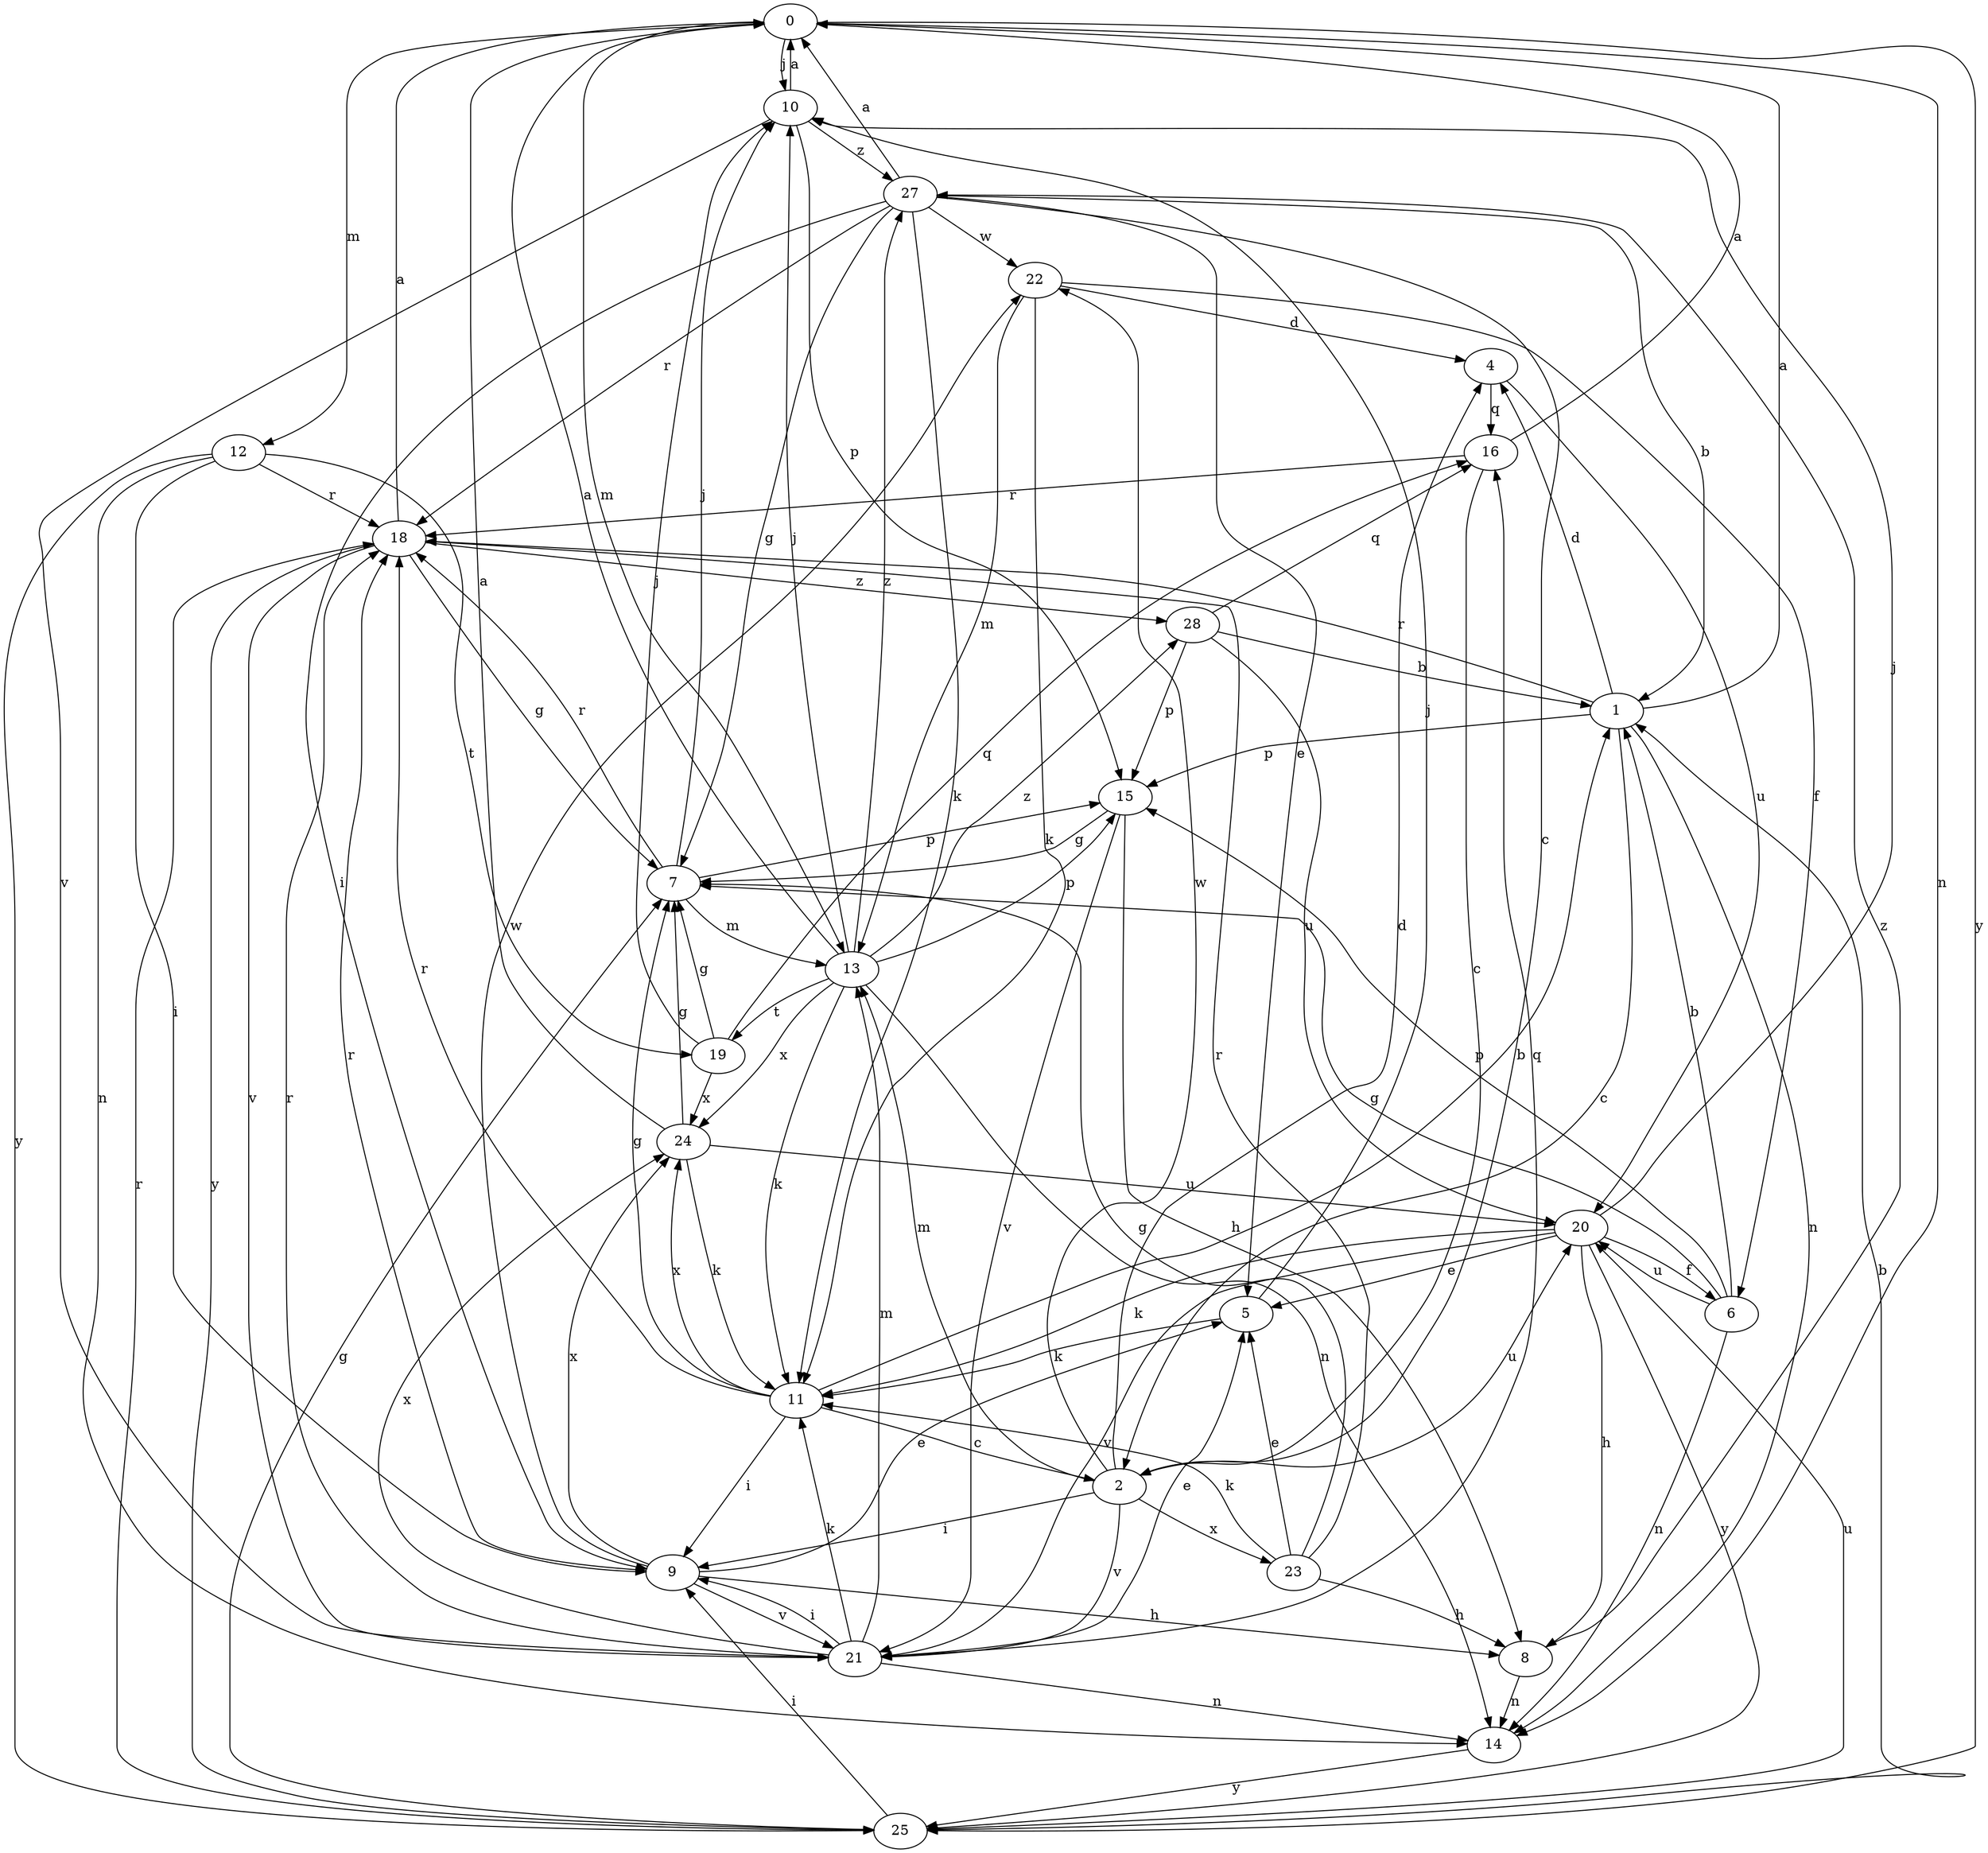 strict digraph  {
0;
1;
2;
4;
5;
6;
7;
8;
9;
10;
11;
12;
13;
14;
15;
16;
18;
19;
20;
21;
22;
23;
24;
25;
27;
28;
0 -> 10  [label=j];
0 -> 12  [label=m];
0 -> 13  [label=m];
0 -> 14  [label=n];
0 -> 25  [label=y];
1 -> 0  [label=a];
1 -> 2  [label=c];
1 -> 4  [label=d];
1 -> 14  [label=n];
1 -> 15  [label=p];
1 -> 18  [label=r];
2 -> 4  [label=d];
2 -> 9  [label=i];
2 -> 13  [label=m];
2 -> 20  [label=u];
2 -> 21  [label=v];
2 -> 22  [label=w];
2 -> 23  [label=x];
4 -> 16  [label=q];
4 -> 20  [label=u];
5 -> 10  [label=j];
5 -> 11  [label=k];
6 -> 1  [label=b];
6 -> 7  [label=g];
6 -> 14  [label=n];
6 -> 15  [label=p];
6 -> 20  [label=u];
7 -> 10  [label=j];
7 -> 13  [label=m];
7 -> 15  [label=p];
7 -> 18  [label=r];
8 -> 14  [label=n];
8 -> 27  [label=z];
9 -> 5  [label=e];
9 -> 8  [label=h];
9 -> 18  [label=r];
9 -> 21  [label=v];
9 -> 22  [label=w];
9 -> 24  [label=x];
10 -> 0  [label=a];
10 -> 15  [label=p];
10 -> 21  [label=v];
10 -> 27  [label=z];
11 -> 1  [label=b];
11 -> 2  [label=c];
11 -> 7  [label=g];
11 -> 9  [label=i];
11 -> 18  [label=r];
11 -> 24  [label=x];
12 -> 9  [label=i];
12 -> 14  [label=n];
12 -> 18  [label=r];
12 -> 19  [label=t];
12 -> 25  [label=y];
13 -> 0  [label=a];
13 -> 10  [label=j];
13 -> 11  [label=k];
13 -> 14  [label=n];
13 -> 15  [label=p];
13 -> 19  [label=t];
13 -> 24  [label=x];
13 -> 27  [label=z];
13 -> 28  [label=z];
14 -> 25  [label=y];
15 -> 7  [label=g];
15 -> 8  [label=h];
15 -> 21  [label=v];
16 -> 0  [label=a];
16 -> 2  [label=c];
16 -> 18  [label=r];
18 -> 0  [label=a];
18 -> 7  [label=g];
18 -> 21  [label=v];
18 -> 25  [label=y];
18 -> 28  [label=z];
19 -> 7  [label=g];
19 -> 10  [label=j];
19 -> 16  [label=q];
19 -> 24  [label=x];
20 -> 5  [label=e];
20 -> 6  [label=f];
20 -> 8  [label=h];
20 -> 10  [label=j];
20 -> 11  [label=k];
20 -> 21  [label=v];
20 -> 25  [label=y];
21 -> 5  [label=e];
21 -> 9  [label=i];
21 -> 11  [label=k];
21 -> 13  [label=m];
21 -> 14  [label=n];
21 -> 16  [label=q];
21 -> 18  [label=r];
21 -> 24  [label=x];
22 -> 4  [label=d];
22 -> 6  [label=f];
22 -> 11  [label=k];
22 -> 13  [label=m];
23 -> 5  [label=e];
23 -> 7  [label=g];
23 -> 8  [label=h];
23 -> 11  [label=k];
23 -> 18  [label=r];
24 -> 0  [label=a];
24 -> 7  [label=g];
24 -> 11  [label=k];
24 -> 20  [label=u];
25 -> 1  [label=b];
25 -> 7  [label=g];
25 -> 9  [label=i];
25 -> 18  [label=r];
25 -> 20  [label=u];
27 -> 0  [label=a];
27 -> 1  [label=b];
27 -> 2  [label=c];
27 -> 5  [label=e];
27 -> 7  [label=g];
27 -> 9  [label=i];
27 -> 11  [label=k];
27 -> 18  [label=r];
27 -> 22  [label=w];
28 -> 1  [label=b];
28 -> 15  [label=p];
28 -> 16  [label=q];
28 -> 20  [label=u];
}
